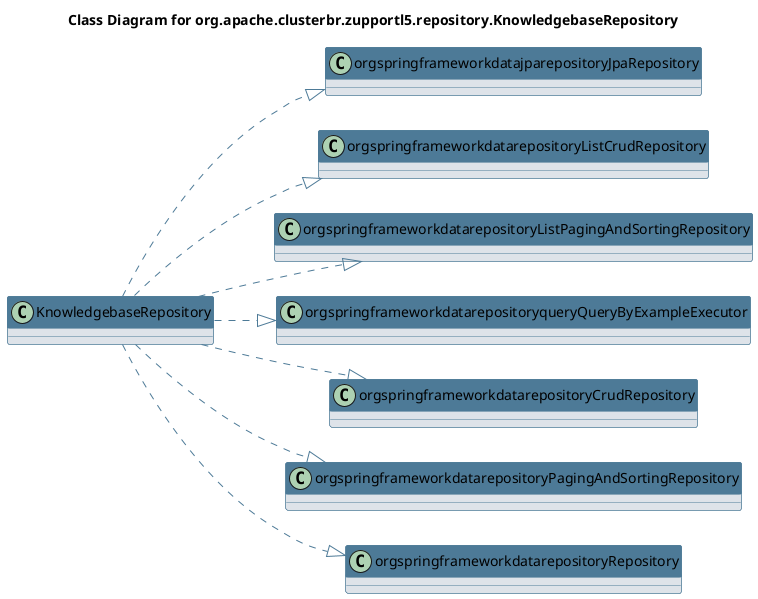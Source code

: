 @startuml 
skinparam class { 
 BackgroundColor #DEE3E9 
 ArrowColor #4D7A97 
 BorderColor #4D7A97 
}
left to right direction 
title Class Diagram for org.apache.clusterbr.zupportl5.repository.KnowledgebaseRepository
skinparam titleBackgroundColor White
skinparam classHeaderBackgroundColor #4D7A97 
skinparam stereotypeCBackgroundColor #F8981D 

class KnowledgebaseRepository {
}
KnowledgebaseRepository ..|> orgspringframeworkdatajparepositoryJpaRepository
KnowledgebaseRepository ..|> orgspringframeworkdatarepositoryListCrudRepository
KnowledgebaseRepository ..|> orgspringframeworkdatarepositoryListPagingAndSortingRepository
KnowledgebaseRepository ..|> orgspringframeworkdatarepositoryqueryQueryByExampleExecutor
KnowledgebaseRepository ..|> orgspringframeworkdatarepositoryCrudRepository
KnowledgebaseRepository ..|> orgspringframeworkdatarepositoryPagingAndSortingRepository
KnowledgebaseRepository ..|> orgspringframeworkdatarepositoryRepository
@enduml
